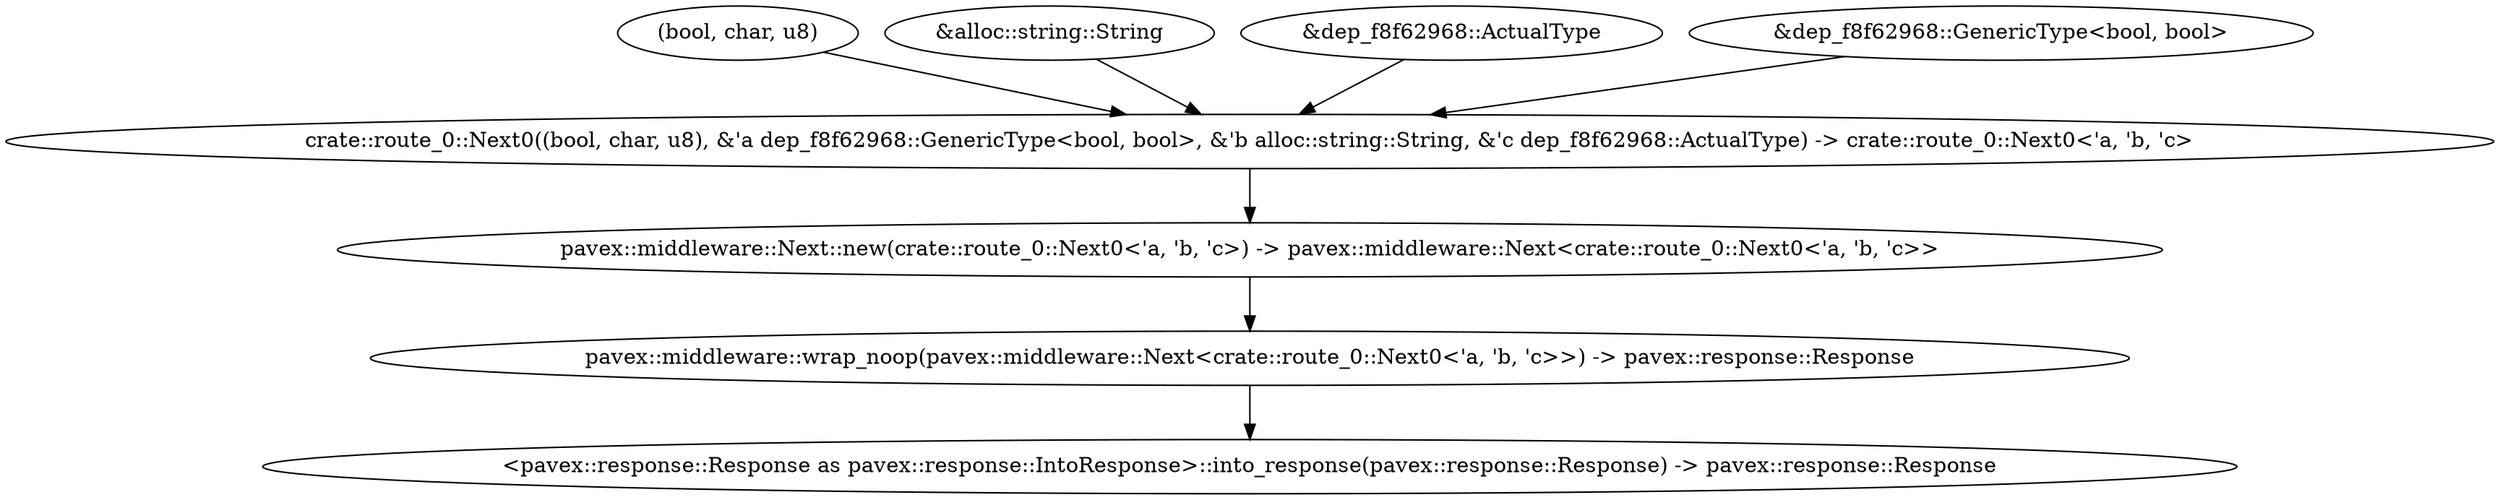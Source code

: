 digraph "GET /home - 0" {
    0 [ label = "pavex::middleware::wrap_noop(pavex::middleware::Next<crate::route_0::Next0<'a, 'b, 'c>>) -> pavex::response::Response"]
    1 [ label = "pavex::middleware::Next::new(crate::route_0::Next0<'a, 'b, 'c>) -> pavex::middleware::Next<crate::route_0::Next0<'a, 'b, 'c>>"]
    2 [ label = "crate::route_0::Next0((bool, char, u8), &'a dep_f8f62968::GenericType<bool, bool>, &'b alloc::string::String, &'c dep_f8f62968::ActualType) -> crate::route_0::Next0<'a, 'b, 'c>"]
    3 [ label = "(bool, char, u8)"]
    4 [ label = "&alloc::string::String"]
    5 [ label = "&dep_f8f62968::ActualType"]
    7 [ label = "<pavex::response::Response as pavex::response::IntoResponse>::into_response(pavex::response::Response) -> pavex::response::Response"]
    8 [ label = "&dep_f8f62968::GenericType<bool, bool>"]
    1 -> 0 [ ]
    2 -> 1 [ ]
    5 -> 2 [ ]
    4 -> 2 [ ]
    3 -> 2 [ ]
    0 -> 7 [ ]
    8 -> 2 [ ]
}

digraph "GET /home - 1" {
    0 [ label = "app::handler_with_input_tuple((bool, char, u8), &dep_f8f62968::ActualType, &dep_f8f62968::GenericType<bool, bool>, &dep_f8f62968::DoubleLifetimeType<'a, 'a>, app::MixedGenerics<'a, alloc::string::String>) -> pavex::response::Response"]
    1 [ label = "(bool, char, u8)"]
    2 [ label = "&dep_f8f62968::GenericType<bool, bool>"]
    3 [ label = "&alloc::string::String"]
    4 [ label = "dep_f8f62968::DoubleLifetimeType::<a, a>::new(&''a dep_f8f62968::ActualType, &''b alloc::string::String) -> dep_f8f62968::DoubleLifetimeType<'a, 'b>"]
    5 [ label = "app::mixed_generics(&''a alloc::string::String) -> app::MixedGenerics<'a, alloc::string::String>"]
    7 [ label = "<pavex::response::Response as pavex::response::IntoResponse>::into_response(pavex::response::Response) -> pavex::response::Response"]
    8 [ label = "&dep_f8f62968::ActualType"]
    5 -> 0 [ ]
    4 -> 0 [ label = "&"]
    2 -> 0 [ ]
    3 -> 4 [ ]
    3 -> 5 [ ]
    1 -> 0 [ ]
    0 -> 7 [ ]
    8 -> 0 [ ]
    8 -> 4 [ ]
}

digraph "* /home - 0" {
    0 [ label = "pavex::middleware::wrap_noop(pavex::middleware::Next<crate::route_1::Next0<'a>>) -> pavex::response::Response"]
    1 [ label = "pavex::middleware::Next::new(crate::route_1::Next0<'a>) -> pavex::middleware::Next<crate::route_1::Next0<'a>>"]
    2 [ label = "crate::route_1::Next0(&'a pavex::router::AllowedMethods) -> crate::route_1::Next0<'a>"]
    4 [ label = "<pavex::response::Response as pavex::response::IntoResponse>::into_response(pavex::response::Response) -> pavex::response::Response"]
    5 [ label = "&pavex::router::AllowedMethods"]
    1 -> 0 [ ]
    2 -> 1 [ ]
    0 -> 4 [ ]
    5 -> 2 [ ]
}

digraph "* /home - 1" {
    0 [ label = "pavex::router::default_fallback(&pavex::router::AllowedMethods) -> pavex::response::Response"]
    2 [ label = "<pavex::response::Response as pavex::response::IntoResponse>::into_response(pavex::response::Response) -> pavex::response::Response"]
    3 [ label = "&pavex::router::AllowedMethods"]
    0 -> 2 [ ]
    3 -> 0 [ ]
}

digraph app_state {
    0 [ label = "crate::ApplicationState((bool, char, u8), alloc::string::String, dep_f8f62968::ActualType, dep_f8f62968::GenericType<bool, bool>) -> crate::ApplicationState"]
    1 [ label = "app::constructor_with_output_tuple() -> (bool, char, u8)"]
    2 [ label = "alloc::string::String"]
    3 [ label = "dep_f8f62968::ActualType::new() -> dep_f8f62968::ActualType"]
    4 [ label = "dep_f8f62968::GenericType::<std::primitive::bool, std::primitive::bool>::new() -> dep_f8f62968::GenericType<bool, bool>"]
    4 -> 0 [ ]
    3 -> 0 [ ]
    2 -> 0 [ ]
    1 -> 0 [ ]
}